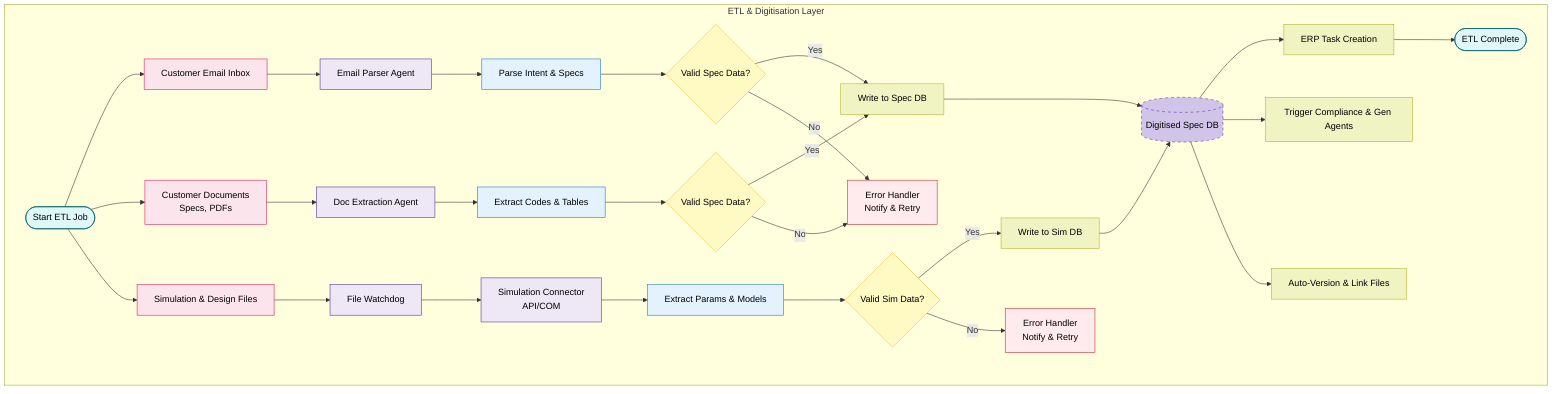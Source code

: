flowchart LR
  subgraph ETL_and_Digitisation_Layer["ETL & Digitisation Layer"]
    direction LR

    %% Start & End
    ST([Start ETL Job]):::start
    ED([ETL Complete]):::endNode

    %% Input Sources
    ST --> EMAIL[Customer Email Inbox]:::input
    ST --> DOCS[Customer Documents<br/>Specs, PDFs]:::input
    ST --> SIMFILES[Simulation & Design Files]:::input

    %% Extraction Agents / Watchdog
    EMAIL --> AGENT1[Email Parser Agent]:::agent
    DOCS --> AGENT2[Doc Extraction Agent]:::agent
    SIMFILES --> WATCHDOG[File Watchdog]:::agent

    %% Parsing / Extraction Logic
    AGENT1 --> PARSE1[Parse Intent & Specs]:::extract
    AGENT2 --> PARSE2[Extract Codes & Tables]:::extract
    WATCHDOG -->    SIM_CONN[Simulation Connector<br/>API/COM]:::agent
    SIM_CONN --> PARSE3[Extract Params & Models]:::extract

    %% Validation Decisions
    PARSE1 --> VAL1{Valid Spec Data?}:::decision
    PARSE2 --> VAL2{Valid Spec Data?}:::decision
    PARSE3 --> VAL3{Valid Sim Data?}:::decision

    VAL1 -->|Yes| WRITE_S[Write to Spec DB]:::store
    VAL1 -->|No| EH1[Error Handler<br/>Notify & Retry]:::error
    VAL2 -->|Yes| WRITE_S
    VAL2 -->|No| EH1
    VAL3 -->|Yes| WRITE_M[Write to Sim DB]:::store
    VAL3 -->|No| EH2[Error Handler<br/>Notify & Retry]:::error

    %% Databases & Downstream
    WRITE_S --> SpecDB[(Digitised Spec DB)]:::database
    WRITE_M --> SpecDB
    SpecDB --> ERP_TASKS[ERP Task Creation]:::store
    SpecDB --> AGENT_TRIGGER[Trigger Compliance & Gen Agents]:::store
    SpecDB --> VERSIONER[Auto-Version & Link Files]:::store

    %% Completion
    ERP_TASKS --> ED

  end

  %% Styling
  classDef input      fill:#fce4ec,stroke:#d81b60,color:#000
  classDef agent      fill:#ede7f6,stroke:#512da8,color:#000
  classDef extract    fill:#e3f2fd,stroke:#1976d2,color:#000
  classDef decision   fill:#fff9c4,stroke:#fbc02d,color:#000
  classDef store      fill:#f0f4c3,stroke:#afb42b,color:#000
  classDef database   fill:#d1c4e9,stroke:#5e35b1,stroke-dasharray:5 5,color:#000
  classDef error      fill:#ffebee,stroke:#c62828,color:#000
  classDef start      fill:#e0f7fa,stroke:#006064,color:#000
  classDef endNode    fill:#e0f7fa,stroke:#006064,color:#000